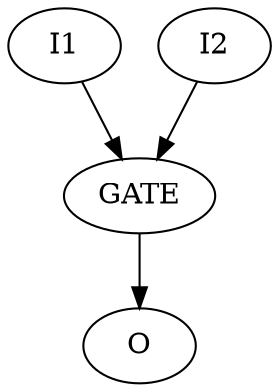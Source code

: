 digraph test {

I1 [LABEL = "INPUT"];
I2 [LABEL = "INPUT"];

GATE [LABEL = "AND3" ];

O [LABEL = "OUTPUT"];
I1 -> GATE -> O; I2 -> GATE;
}